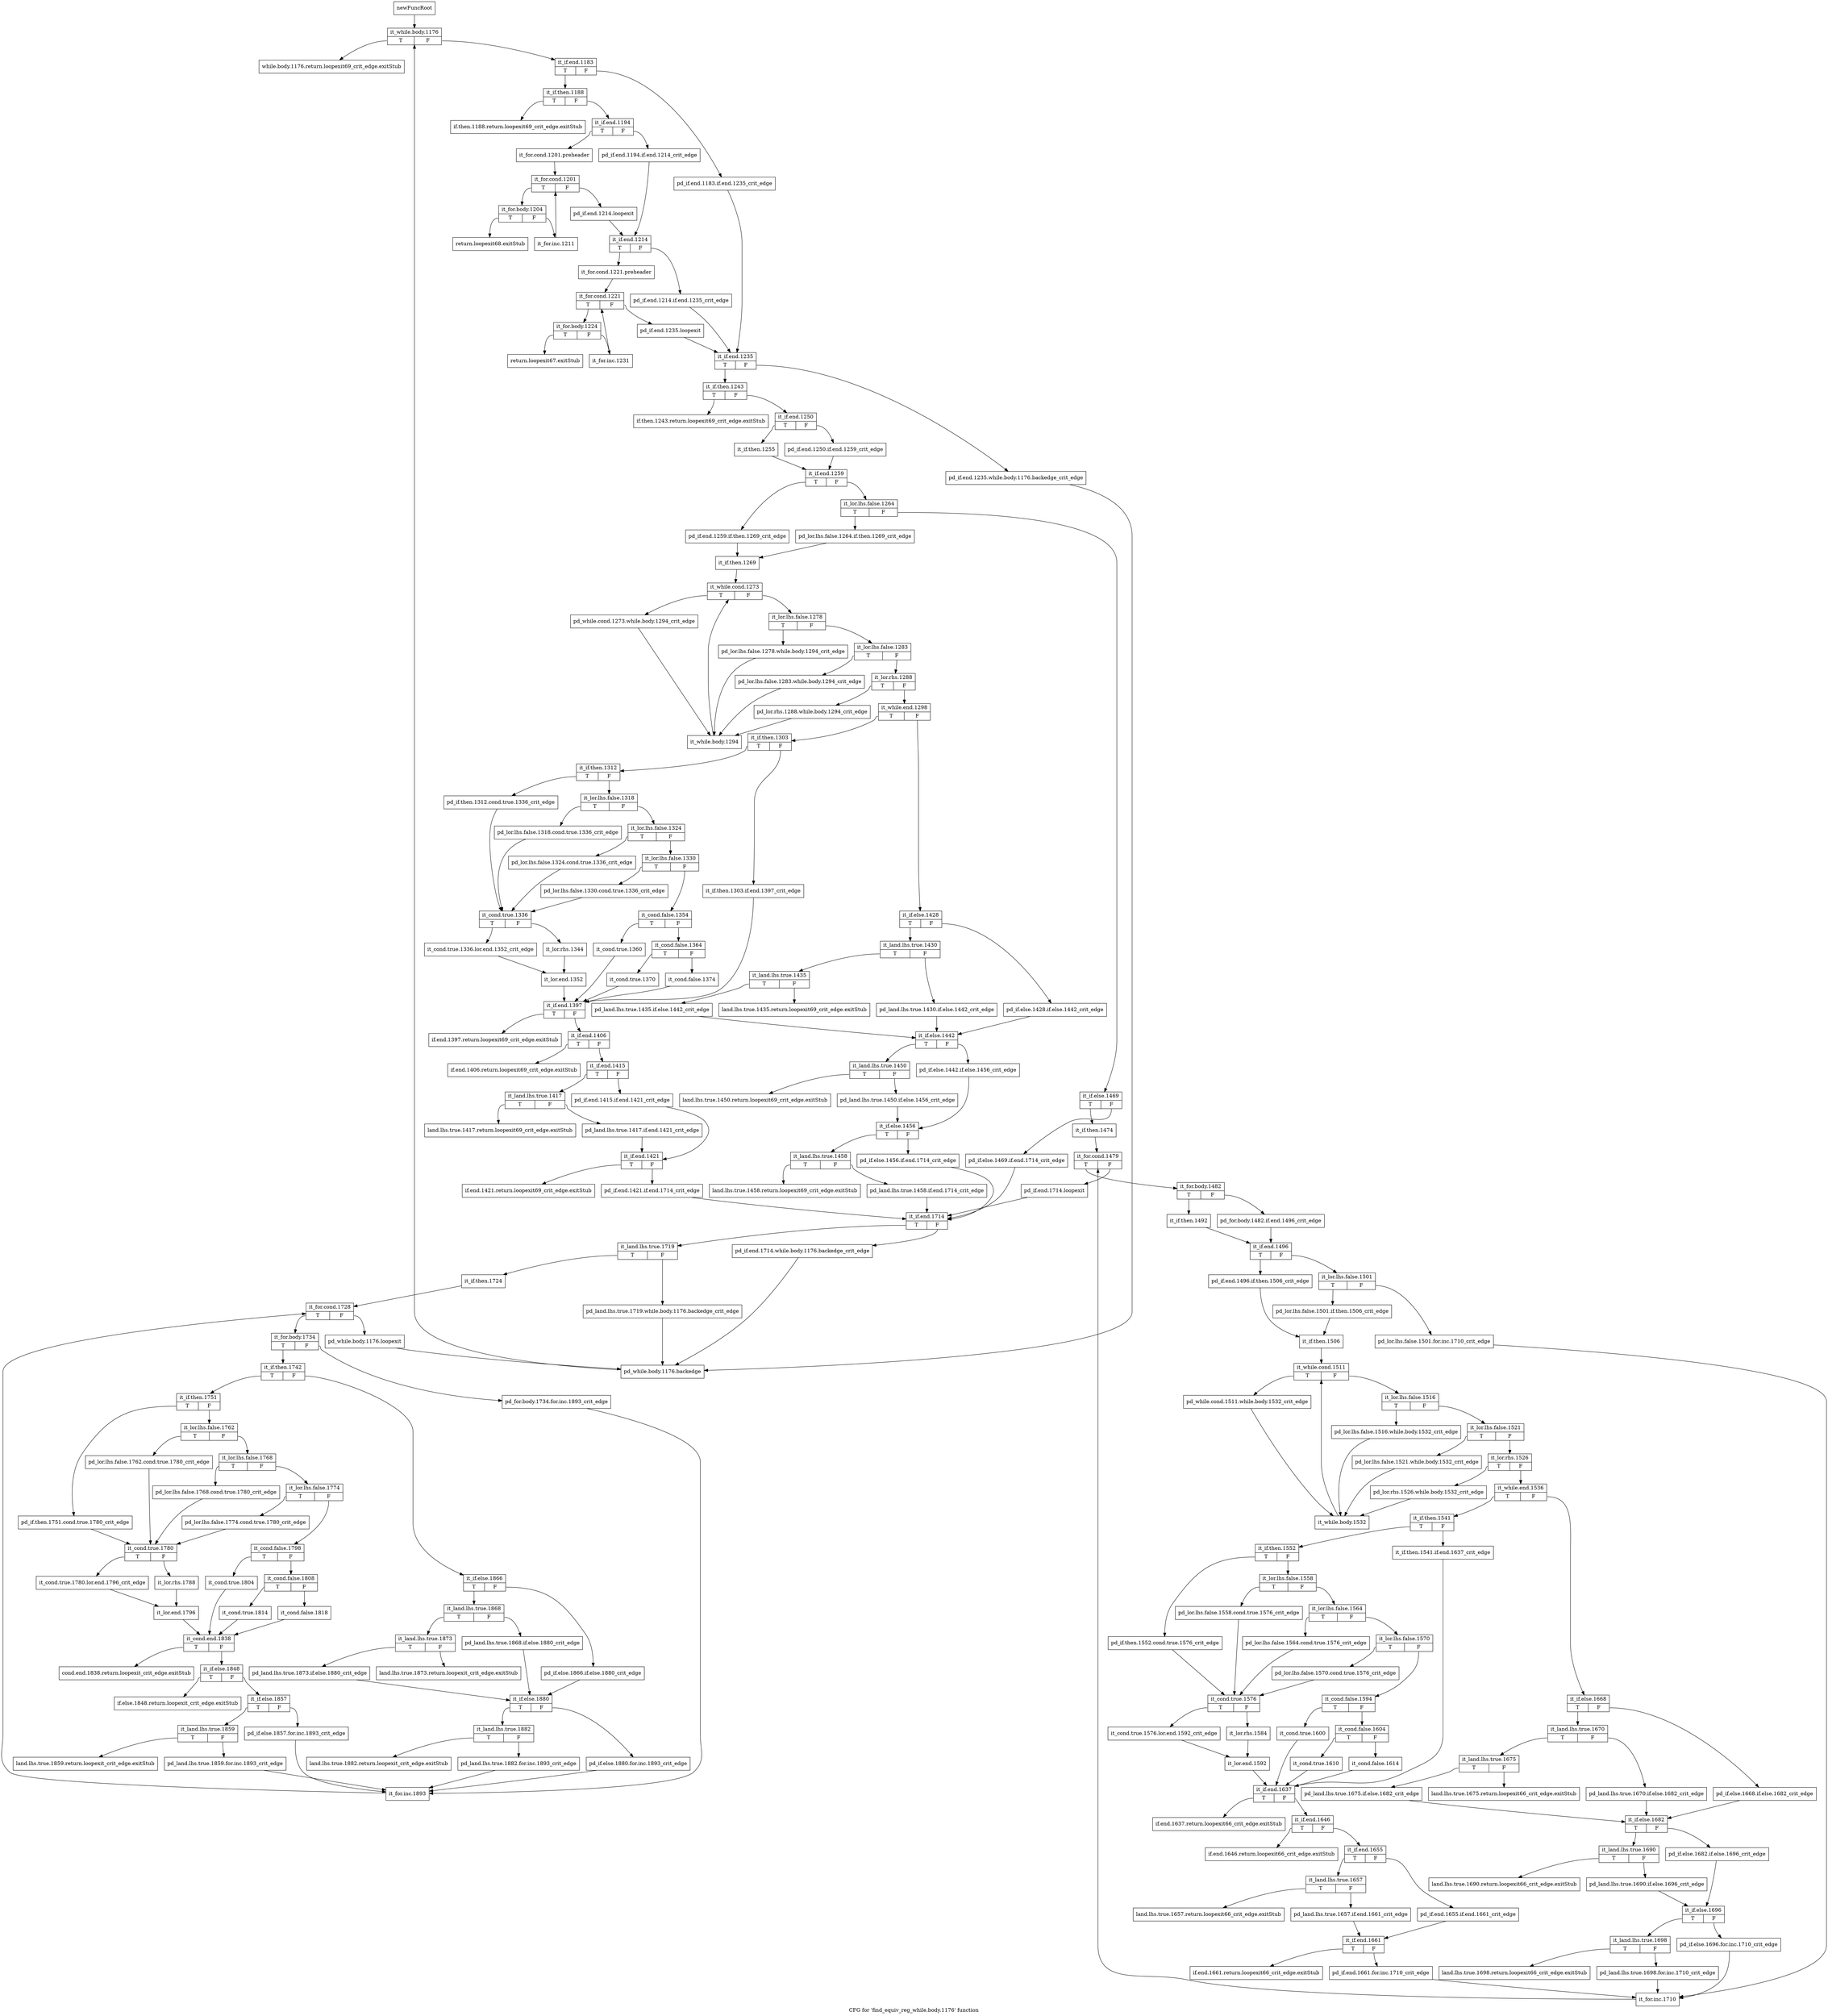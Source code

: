 digraph "CFG for 'find_equiv_reg_while.body.1176' function" {
	label="CFG for 'find_equiv_reg_while.body.1176' function";

	Node0xbb77190 [shape=record,label="{newFuncRoot}"];
	Node0xbb77190 -> Node0xbb77960;
	Node0xbb771e0 [shape=record,label="{while.body.1176.return.loopexit69_crit_edge.exitStub}"];
	Node0xbb77230 [shape=record,label="{if.then.1188.return.loopexit69_crit_edge.exitStub}"];
	Node0xbb77280 [shape=record,label="{if.then.1243.return.loopexit69_crit_edge.exitStub}"];
	Node0xbb772d0 [shape=record,label="{land.lhs.true.1675.return.loopexit66_crit_edge.exitStub}"];
	Node0xbb77320 [shape=record,label="{land.lhs.true.1690.return.loopexit66_crit_edge.exitStub}"];
	Node0xbb77370 [shape=record,label="{land.lhs.true.1698.return.loopexit66_crit_edge.exitStub}"];
	Node0xbb773c0 [shape=record,label="{if.end.1637.return.loopexit66_crit_edge.exitStub}"];
	Node0xbb77410 [shape=record,label="{if.end.1646.return.loopexit66_crit_edge.exitStub}"];
	Node0xbb77460 [shape=record,label="{land.lhs.true.1657.return.loopexit66_crit_edge.exitStub}"];
	Node0xbb774b0 [shape=record,label="{if.end.1661.return.loopexit66_crit_edge.exitStub}"];
	Node0xbb77500 [shape=record,label="{land.lhs.true.1435.return.loopexit69_crit_edge.exitStub}"];
	Node0xbb77550 [shape=record,label="{land.lhs.true.1450.return.loopexit69_crit_edge.exitStub}"];
	Node0xbb775a0 [shape=record,label="{land.lhs.true.1458.return.loopexit69_crit_edge.exitStub}"];
	Node0xbb775f0 [shape=record,label="{if.end.1397.return.loopexit69_crit_edge.exitStub}"];
	Node0xbb77640 [shape=record,label="{if.end.1406.return.loopexit69_crit_edge.exitStub}"];
	Node0xbb77690 [shape=record,label="{land.lhs.true.1417.return.loopexit69_crit_edge.exitStub}"];
	Node0xbb776e0 [shape=record,label="{if.end.1421.return.loopexit69_crit_edge.exitStub}"];
	Node0xbb77730 [shape=record,label="{land.lhs.true.1873.return.loopexit_crit_edge.exitStub}"];
	Node0xbb77780 [shape=record,label="{land.lhs.true.1882.return.loopexit_crit_edge.exitStub}"];
	Node0xbb777d0 [shape=record,label="{cond.end.1838.return.loopexit_crit_edge.exitStub}"];
	Node0xbb77820 [shape=record,label="{if.else.1848.return.loopexit_crit_edge.exitStub}"];
	Node0xbb77870 [shape=record,label="{land.lhs.true.1859.return.loopexit_crit_edge.exitStub}"];
	Node0xbb778c0 [shape=record,label="{return.loopexit67.exitStub}"];
	Node0xbb77910 [shape=record,label="{return.loopexit68.exitStub}"];
	Node0xbb77960 [shape=record,label="{it_while.body.1176|{<s0>T|<s1>F}}"];
	Node0xbb77960:s0 -> Node0xbb771e0;
	Node0xbb77960:s1 -> Node0xbb779b0;
	Node0xbb779b0 [shape=record,label="{it_if.end.1183|{<s0>T|<s1>F}}"];
	Node0xbb779b0:s0 -> Node0xbb77a50;
	Node0xbb779b0:s1 -> Node0xbb77a00;
	Node0xbb77a00 [shape=record,label="{pd_if.end.1183.if.end.1235_crit_edge}"];
	Node0xbb77a00 -> Node0xbb77dc0;
	Node0xbb77a50 [shape=record,label="{it_if.then.1188|{<s0>T|<s1>F}}"];
	Node0xbb77a50:s0 -> Node0xbb77230;
	Node0xbb77a50:s1 -> Node0xbb77aa0;
	Node0xbb77aa0 [shape=record,label="{it_if.end.1194|{<s0>T|<s1>F}}"];
	Node0xbb77aa0:s0 -> Node0xbb77b40;
	Node0xbb77aa0:s1 -> Node0xbb77af0;
	Node0xbb77af0 [shape=record,label="{pd_if.end.1194.if.end.1214_crit_edge}"];
	Node0xbb77af0 -> Node0xbb77c30;
	Node0xbb77b40 [shape=record,label="{it_for.cond.1201.preheader}"];
	Node0xbb77b40 -> Node0xbb77b90;
	Node0xbb77b90 [shape=record,label="{it_for.cond.1201|{<s0>T|<s1>F}}"];
	Node0xbb77b90:s0 -> Node0xbb7b470;
	Node0xbb77b90:s1 -> Node0xbb77be0;
	Node0xbb77be0 [shape=record,label="{pd_if.end.1214.loopexit}"];
	Node0xbb77be0 -> Node0xbb77c30;
	Node0xbb77c30 [shape=record,label="{it_if.end.1214|{<s0>T|<s1>F}}"];
	Node0xbb77c30:s0 -> Node0xbb77cd0;
	Node0xbb77c30:s1 -> Node0xbb77c80;
	Node0xbb77c80 [shape=record,label="{pd_if.end.1214.if.end.1235_crit_edge}"];
	Node0xbb77c80 -> Node0xbb77dc0;
	Node0xbb77cd0 [shape=record,label="{it_for.cond.1221.preheader}"];
	Node0xbb77cd0 -> Node0xbb77d20;
	Node0xbb77d20 [shape=record,label="{it_for.cond.1221|{<s0>T|<s1>F}}"];
	Node0xbb77d20:s0 -> Node0xbb7b3d0;
	Node0xbb77d20:s1 -> Node0xbb77d70;
	Node0xbb77d70 [shape=record,label="{pd_if.end.1235.loopexit}"];
	Node0xbb77d70 -> Node0xbb77dc0;
	Node0xbb77dc0 [shape=record,label="{it_if.end.1235|{<s0>T|<s1>F}}"];
	Node0xbb77dc0:s0 -> Node0xbb77e60;
	Node0xbb77dc0:s1 -> Node0xbb77e10;
	Node0xbb77e10 [shape=record,label="{pd_if.end.1235.while.body.1176.backedge_crit_edge}"];
	Node0xbb77e10 -> Node0xbb7a660;
	Node0xbb77e60 [shape=record,label="{it_if.then.1243|{<s0>T|<s1>F}}"];
	Node0xbb77e60:s0 -> Node0xbb77280;
	Node0xbb77e60:s1 -> Node0xbb77eb0;
	Node0xbb77eb0 [shape=record,label="{it_if.end.1250|{<s0>T|<s1>F}}"];
	Node0xbb77eb0:s0 -> Node0xbb77f50;
	Node0xbb77eb0:s1 -> Node0xbb77f00;
	Node0xbb77f00 [shape=record,label="{pd_if.end.1250.if.end.1259_crit_edge}"];
	Node0xbb77f00 -> Node0xbb77fa0;
	Node0xbb77f50 [shape=record,label="{it_if.then.1255}"];
	Node0xbb77f50 -> Node0xbb77fa0;
	Node0xbb77fa0 [shape=record,label="{it_if.end.1259|{<s0>T|<s1>F}}"];
	Node0xbb77fa0:s0 -> Node0xbb79530;
	Node0xbb77fa0:s1 -> Node0xbb77ff0;
	Node0xbb77ff0 [shape=record,label="{it_lor.lhs.false.1264|{<s0>T|<s1>F}}"];
	Node0xbb77ff0:s0 -> Node0xbb794e0;
	Node0xbb77ff0:s1 -> Node0xbb78040;
	Node0xbb78040 [shape=record,label="{it_if.else.1469|{<s0>T|<s1>F}}"];
	Node0xbb78040:s0 -> Node0xbb780e0;
	Node0xbb78040:s1 -> Node0xbb78090;
	Node0xbb78090 [shape=record,label="{pd_if.else.1469.if.end.1714_crit_edge}"];
	Node0xbb78090 -> Node0xbb7a430;
	Node0xbb780e0 [shape=record,label="{it_if.then.1474}"];
	Node0xbb780e0 -> Node0xbb78130;
	Node0xbb78130 [shape=record,label="{it_for.cond.1479|{<s0>T|<s1>F}}"];
	Node0xbb78130:s0 -> Node0xbb781d0;
	Node0xbb78130:s1 -> Node0xbb78180;
	Node0xbb78180 [shape=record,label="{pd_if.end.1714.loopexit}"];
	Node0xbb78180 -> Node0xbb7a430;
	Node0xbb781d0 [shape=record,label="{it_for.body.1482|{<s0>T|<s1>F}}"];
	Node0xbb781d0:s0 -> Node0xbb78270;
	Node0xbb781d0:s1 -> Node0xbb78220;
	Node0xbb78220 [shape=record,label="{pd_for.body.1482.if.end.1496_crit_edge}"];
	Node0xbb78220 -> Node0xbb782c0;
	Node0xbb78270 [shape=record,label="{it_if.then.1492}"];
	Node0xbb78270 -> Node0xbb782c0;
	Node0xbb782c0 [shape=record,label="{it_if.end.1496|{<s0>T|<s1>F}}"];
	Node0xbb782c0:s0 -> Node0xbb78400;
	Node0xbb782c0:s1 -> Node0xbb78310;
	Node0xbb78310 [shape=record,label="{it_lor.lhs.false.1501|{<s0>T|<s1>F}}"];
	Node0xbb78310:s0 -> Node0xbb783b0;
	Node0xbb78310:s1 -> Node0xbb78360;
	Node0xbb78360 [shape=record,label="{pd_lor.lhs.false.1501.for.inc.1710_crit_edge}"];
	Node0xbb78360 -> Node0xbb79300;
	Node0xbb783b0 [shape=record,label="{pd_lor.lhs.false.1501.if.then.1506_crit_edge}"];
	Node0xbb783b0 -> Node0xbb78450;
	Node0xbb78400 [shape=record,label="{pd_if.end.1496.if.then.1506_crit_edge}"];
	Node0xbb78400 -> Node0xbb78450;
	Node0xbb78450 [shape=record,label="{it_if.then.1506}"];
	Node0xbb78450 -> Node0xbb784a0;
	Node0xbb784a0 [shape=record,label="{it_while.cond.1511|{<s0>T|<s1>F}}"];
	Node0xbb784a0:s0 -> Node0xbb79440;
	Node0xbb784a0:s1 -> Node0xbb784f0;
	Node0xbb784f0 [shape=record,label="{it_lor.lhs.false.1516|{<s0>T|<s1>F}}"];
	Node0xbb784f0:s0 -> Node0xbb793f0;
	Node0xbb784f0:s1 -> Node0xbb78540;
	Node0xbb78540 [shape=record,label="{it_lor.lhs.false.1521|{<s0>T|<s1>F}}"];
	Node0xbb78540:s0 -> Node0xbb793a0;
	Node0xbb78540:s1 -> Node0xbb78590;
	Node0xbb78590 [shape=record,label="{it_lor.rhs.1526|{<s0>T|<s1>F}}"];
	Node0xbb78590:s0 -> Node0xbb79350;
	Node0xbb78590:s1 -> Node0xbb785e0;
	Node0xbb785e0 [shape=record,label="{it_while.end.1536|{<s0>T|<s1>F}}"];
	Node0xbb785e0:s0 -> Node0xbb78a90;
	Node0xbb785e0:s1 -> Node0xbb78630;
	Node0xbb78630 [shape=record,label="{it_if.else.1668|{<s0>T|<s1>F}}"];
	Node0xbb78630:s0 -> Node0xbb786d0;
	Node0xbb78630:s1 -> Node0xbb78680;
	Node0xbb78680 [shape=record,label="{pd_if.else.1668.if.else.1682_crit_edge}"];
	Node0xbb78680 -> Node0xbb78810;
	Node0xbb786d0 [shape=record,label="{it_land.lhs.true.1670|{<s0>T|<s1>F}}"];
	Node0xbb786d0:s0 -> Node0xbb78770;
	Node0xbb786d0:s1 -> Node0xbb78720;
	Node0xbb78720 [shape=record,label="{pd_land.lhs.true.1670.if.else.1682_crit_edge}"];
	Node0xbb78720 -> Node0xbb78810;
	Node0xbb78770 [shape=record,label="{it_land.lhs.true.1675|{<s0>T|<s1>F}}"];
	Node0xbb78770:s0 -> Node0xbb787c0;
	Node0xbb78770:s1 -> Node0xbb772d0;
	Node0xbb787c0 [shape=record,label="{pd_land.lhs.true.1675.if.else.1682_crit_edge}"];
	Node0xbb787c0 -> Node0xbb78810;
	Node0xbb78810 [shape=record,label="{it_if.else.1682|{<s0>T|<s1>F}}"];
	Node0xbb78810:s0 -> Node0xbb788b0;
	Node0xbb78810:s1 -> Node0xbb78860;
	Node0xbb78860 [shape=record,label="{pd_if.else.1682.if.else.1696_crit_edge}"];
	Node0xbb78860 -> Node0xbb78950;
	Node0xbb788b0 [shape=record,label="{it_land.lhs.true.1690|{<s0>T|<s1>F}}"];
	Node0xbb788b0:s0 -> Node0xbb77320;
	Node0xbb788b0:s1 -> Node0xbb78900;
	Node0xbb78900 [shape=record,label="{pd_land.lhs.true.1690.if.else.1696_crit_edge}"];
	Node0xbb78900 -> Node0xbb78950;
	Node0xbb78950 [shape=record,label="{it_if.else.1696|{<s0>T|<s1>F}}"];
	Node0xbb78950:s0 -> Node0xbb789f0;
	Node0xbb78950:s1 -> Node0xbb789a0;
	Node0xbb789a0 [shape=record,label="{pd_if.else.1696.for.inc.1710_crit_edge}"];
	Node0xbb789a0 -> Node0xbb79300;
	Node0xbb789f0 [shape=record,label="{it_land.lhs.true.1698|{<s0>T|<s1>F}}"];
	Node0xbb789f0:s0 -> Node0xbb77370;
	Node0xbb789f0:s1 -> Node0xbb78a40;
	Node0xbb78a40 [shape=record,label="{pd_land.lhs.true.1698.for.inc.1710_crit_edge}"];
	Node0xbb78a40 -> Node0xbb79300;
	Node0xbb78a90 [shape=record,label="{it_if.then.1541|{<s0>T|<s1>F}}"];
	Node0xbb78a90:s0 -> Node0xbb78b30;
	Node0xbb78a90:s1 -> Node0xbb78ae0;
	Node0xbb78ae0 [shape=record,label="{it_if.then.1541.if.end.1637_crit_edge}"];
	Node0xbb78ae0 -> Node0xbb79080;
	Node0xbb78b30 [shape=record,label="{it_if.then.1552|{<s0>T|<s1>F}}"];
	Node0xbb78b30:s0 -> Node0xbb78ef0;
	Node0xbb78b30:s1 -> Node0xbb78b80;
	Node0xbb78b80 [shape=record,label="{it_lor.lhs.false.1558|{<s0>T|<s1>F}}"];
	Node0xbb78b80:s0 -> Node0xbb78ea0;
	Node0xbb78b80:s1 -> Node0xbb78bd0;
	Node0xbb78bd0 [shape=record,label="{it_lor.lhs.false.1564|{<s0>T|<s1>F}}"];
	Node0xbb78bd0:s0 -> Node0xbb78e50;
	Node0xbb78bd0:s1 -> Node0xbb78c20;
	Node0xbb78c20 [shape=record,label="{it_lor.lhs.false.1570|{<s0>T|<s1>F}}"];
	Node0xbb78c20:s0 -> Node0xbb78e00;
	Node0xbb78c20:s1 -> Node0xbb78c70;
	Node0xbb78c70 [shape=record,label="{it_cond.false.1594|{<s0>T|<s1>F}}"];
	Node0xbb78c70:s0 -> Node0xbb78db0;
	Node0xbb78c70:s1 -> Node0xbb78cc0;
	Node0xbb78cc0 [shape=record,label="{it_cond.false.1604|{<s0>T|<s1>F}}"];
	Node0xbb78cc0:s0 -> Node0xbb78d60;
	Node0xbb78cc0:s1 -> Node0xbb78d10;
	Node0xbb78d10 [shape=record,label="{it_cond.false.1614}"];
	Node0xbb78d10 -> Node0xbb79080;
	Node0xbb78d60 [shape=record,label="{it_cond.true.1610}"];
	Node0xbb78d60 -> Node0xbb79080;
	Node0xbb78db0 [shape=record,label="{it_cond.true.1600}"];
	Node0xbb78db0 -> Node0xbb79080;
	Node0xbb78e00 [shape=record,label="{pd_lor.lhs.false.1570.cond.true.1576_crit_edge}"];
	Node0xbb78e00 -> Node0xbb78f40;
	Node0xbb78e50 [shape=record,label="{pd_lor.lhs.false.1564.cond.true.1576_crit_edge}"];
	Node0xbb78e50 -> Node0xbb78f40;
	Node0xbb78ea0 [shape=record,label="{pd_lor.lhs.false.1558.cond.true.1576_crit_edge}"];
	Node0xbb78ea0 -> Node0xbb78f40;
	Node0xbb78ef0 [shape=record,label="{pd_if.then.1552.cond.true.1576_crit_edge}"];
	Node0xbb78ef0 -> Node0xbb78f40;
	Node0xbb78f40 [shape=record,label="{it_cond.true.1576|{<s0>T|<s1>F}}"];
	Node0xbb78f40:s0 -> Node0xbb78fe0;
	Node0xbb78f40:s1 -> Node0xbb78f90;
	Node0xbb78f90 [shape=record,label="{it_lor.rhs.1584}"];
	Node0xbb78f90 -> Node0xbb79030;
	Node0xbb78fe0 [shape=record,label="{it_cond.true.1576.lor.end.1592_crit_edge}"];
	Node0xbb78fe0 -> Node0xbb79030;
	Node0xbb79030 [shape=record,label="{it_lor.end.1592}"];
	Node0xbb79030 -> Node0xbb79080;
	Node0xbb79080 [shape=record,label="{it_if.end.1637|{<s0>T|<s1>F}}"];
	Node0xbb79080:s0 -> Node0xbb773c0;
	Node0xbb79080:s1 -> Node0xbb790d0;
	Node0xbb790d0 [shape=record,label="{it_if.end.1646|{<s0>T|<s1>F}}"];
	Node0xbb790d0:s0 -> Node0xbb77410;
	Node0xbb790d0:s1 -> Node0xbb79120;
	Node0xbb79120 [shape=record,label="{it_if.end.1655|{<s0>T|<s1>F}}"];
	Node0xbb79120:s0 -> Node0xbb791c0;
	Node0xbb79120:s1 -> Node0xbb79170;
	Node0xbb79170 [shape=record,label="{pd_if.end.1655.if.end.1661_crit_edge}"];
	Node0xbb79170 -> Node0xbb79260;
	Node0xbb791c0 [shape=record,label="{it_land.lhs.true.1657|{<s0>T|<s1>F}}"];
	Node0xbb791c0:s0 -> Node0xbb77460;
	Node0xbb791c0:s1 -> Node0xbb79210;
	Node0xbb79210 [shape=record,label="{pd_land.lhs.true.1657.if.end.1661_crit_edge}"];
	Node0xbb79210 -> Node0xbb79260;
	Node0xbb79260 [shape=record,label="{it_if.end.1661|{<s0>T|<s1>F}}"];
	Node0xbb79260:s0 -> Node0xbb774b0;
	Node0xbb79260:s1 -> Node0xbb792b0;
	Node0xbb792b0 [shape=record,label="{pd_if.end.1661.for.inc.1710_crit_edge}"];
	Node0xbb792b0 -> Node0xbb79300;
	Node0xbb79300 [shape=record,label="{it_for.inc.1710}"];
	Node0xbb79300 -> Node0xbb78130;
	Node0xbb79350 [shape=record,label="{pd_lor.rhs.1526.while.body.1532_crit_edge}"];
	Node0xbb79350 -> Node0xbb79490;
	Node0xbb793a0 [shape=record,label="{pd_lor.lhs.false.1521.while.body.1532_crit_edge}"];
	Node0xbb793a0 -> Node0xbb79490;
	Node0xbb793f0 [shape=record,label="{pd_lor.lhs.false.1516.while.body.1532_crit_edge}"];
	Node0xbb793f0 -> Node0xbb79490;
	Node0xbb79440 [shape=record,label="{pd_while.cond.1511.while.body.1532_crit_edge}"];
	Node0xbb79440 -> Node0xbb79490;
	Node0xbb79490 [shape=record,label="{it_while.body.1532}"];
	Node0xbb79490 -> Node0xbb784a0;
	Node0xbb794e0 [shape=record,label="{pd_lor.lhs.false.1264.if.then.1269_crit_edge}"];
	Node0xbb794e0 -> Node0xbb79580;
	Node0xbb79530 [shape=record,label="{pd_if.end.1259.if.then.1269_crit_edge}"];
	Node0xbb79530 -> Node0xbb79580;
	Node0xbb79580 [shape=record,label="{it_if.then.1269}"];
	Node0xbb79580 -> Node0xbb795d0;
	Node0xbb795d0 [shape=record,label="{it_while.cond.1273|{<s0>T|<s1>F}}"];
	Node0xbb795d0:s0 -> Node0xbb7b330;
	Node0xbb795d0:s1 -> Node0xbb79620;
	Node0xbb79620 [shape=record,label="{it_lor.lhs.false.1278|{<s0>T|<s1>F}}"];
	Node0xbb79620:s0 -> Node0xbb7b2e0;
	Node0xbb79620:s1 -> Node0xbb79670;
	Node0xbb79670 [shape=record,label="{it_lor.lhs.false.1283|{<s0>T|<s1>F}}"];
	Node0xbb79670:s0 -> Node0xbb7b290;
	Node0xbb79670:s1 -> Node0xbb796c0;
	Node0xbb796c0 [shape=record,label="{it_lor.rhs.1288|{<s0>T|<s1>F}}"];
	Node0xbb796c0:s0 -> Node0xbb7b240;
	Node0xbb796c0:s1 -> Node0xbb79710;
	Node0xbb79710 [shape=record,label="{it_while.end.1298|{<s0>T|<s1>F}}"];
	Node0xbb79710:s0 -> Node0xbb79bc0;
	Node0xbb79710:s1 -> Node0xbb79760;
	Node0xbb79760 [shape=record,label="{it_if.else.1428|{<s0>T|<s1>F}}"];
	Node0xbb79760:s0 -> Node0xbb79800;
	Node0xbb79760:s1 -> Node0xbb797b0;
	Node0xbb797b0 [shape=record,label="{pd_if.else.1428.if.else.1442_crit_edge}"];
	Node0xbb797b0 -> Node0xbb79940;
	Node0xbb79800 [shape=record,label="{it_land.lhs.true.1430|{<s0>T|<s1>F}}"];
	Node0xbb79800:s0 -> Node0xbb798a0;
	Node0xbb79800:s1 -> Node0xbb79850;
	Node0xbb79850 [shape=record,label="{pd_land.lhs.true.1430.if.else.1442_crit_edge}"];
	Node0xbb79850 -> Node0xbb79940;
	Node0xbb798a0 [shape=record,label="{it_land.lhs.true.1435|{<s0>T|<s1>F}}"];
	Node0xbb798a0:s0 -> Node0xbb798f0;
	Node0xbb798a0:s1 -> Node0xbb77500;
	Node0xbb798f0 [shape=record,label="{pd_land.lhs.true.1435.if.else.1442_crit_edge}"];
	Node0xbb798f0 -> Node0xbb79940;
	Node0xbb79940 [shape=record,label="{it_if.else.1442|{<s0>T|<s1>F}}"];
	Node0xbb79940:s0 -> Node0xbb799e0;
	Node0xbb79940:s1 -> Node0xbb79990;
	Node0xbb79990 [shape=record,label="{pd_if.else.1442.if.else.1456_crit_edge}"];
	Node0xbb79990 -> Node0xbb79a80;
	Node0xbb799e0 [shape=record,label="{it_land.lhs.true.1450|{<s0>T|<s1>F}}"];
	Node0xbb799e0:s0 -> Node0xbb77550;
	Node0xbb799e0:s1 -> Node0xbb79a30;
	Node0xbb79a30 [shape=record,label="{pd_land.lhs.true.1450.if.else.1456_crit_edge}"];
	Node0xbb79a30 -> Node0xbb79a80;
	Node0xbb79a80 [shape=record,label="{it_if.else.1456|{<s0>T|<s1>F}}"];
	Node0xbb79a80:s0 -> Node0xbb79b20;
	Node0xbb79a80:s1 -> Node0xbb79ad0;
	Node0xbb79ad0 [shape=record,label="{pd_if.else.1456.if.end.1714_crit_edge}"];
	Node0xbb79ad0 -> Node0xbb7a430;
	Node0xbb79b20 [shape=record,label="{it_land.lhs.true.1458|{<s0>T|<s1>F}}"];
	Node0xbb79b20:s0 -> Node0xbb775a0;
	Node0xbb79b20:s1 -> Node0xbb79b70;
	Node0xbb79b70 [shape=record,label="{pd_land.lhs.true.1458.if.end.1714_crit_edge}"];
	Node0xbb79b70 -> Node0xbb7a430;
	Node0xbb79bc0 [shape=record,label="{it_if.then.1303|{<s0>T|<s1>F}}"];
	Node0xbb79bc0:s0 -> Node0xbb79c60;
	Node0xbb79bc0:s1 -> Node0xbb79c10;
	Node0xbb79c10 [shape=record,label="{it_if.then.1303.if.end.1397_crit_edge}"];
	Node0xbb79c10 -> Node0xbb7a1b0;
	Node0xbb79c60 [shape=record,label="{it_if.then.1312|{<s0>T|<s1>F}}"];
	Node0xbb79c60:s0 -> Node0xbb7a020;
	Node0xbb79c60:s1 -> Node0xbb79cb0;
	Node0xbb79cb0 [shape=record,label="{it_lor.lhs.false.1318|{<s0>T|<s1>F}}"];
	Node0xbb79cb0:s0 -> Node0xbb79fd0;
	Node0xbb79cb0:s1 -> Node0xbb79d00;
	Node0xbb79d00 [shape=record,label="{it_lor.lhs.false.1324|{<s0>T|<s1>F}}"];
	Node0xbb79d00:s0 -> Node0xbb79f80;
	Node0xbb79d00:s1 -> Node0xbb79d50;
	Node0xbb79d50 [shape=record,label="{it_lor.lhs.false.1330|{<s0>T|<s1>F}}"];
	Node0xbb79d50:s0 -> Node0xbb79f30;
	Node0xbb79d50:s1 -> Node0xbb79da0;
	Node0xbb79da0 [shape=record,label="{it_cond.false.1354|{<s0>T|<s1>F}}"];
	Node0xbb79da0:s0 -> Node0xbb79ee0;
	Node0xbb79da0:s1 -> Node0xbb79df0;
	Node0xbb79df0 [shape=record,label="{it_cond.false.1364|{<s0>T|<s1>F}}"];
	Node0xbb79df0:s0 -> Node0xbb79e90;
	Node0xbb79df0:s1 -> Node0xbb79e40;
	Node0xbb79e40 [shape=record,label="{it_cond.false.1374}"];
	Node0xbb79e40 -> Node0xbb7a1b0;
	Node0xbb79e90 [shape=record,label="{it_cond.true.1370}"];
	Node0xbb79e90 -> Node0xbb7a1b0;
	Node0xbb79ee0 [shape=record,label="{it_cond.true.1360}"];
	Node0xbb79ee0 -> Node0xbb7a1b0;
	Node0xbb79f30 [shape=record,label="{pd_lor.lhs.false.1330.cond.true.1336_crit_edge}"];
	Node0xbb79f30 -> Node0xbb7a070;
	Node0xbb79f80 [shape=record,label="{pd_lor.lhs.false.1324.cond.true.1336_crit_edge}"];
	Node0xbb79f80 -> Node0xbb7a070;
	Node0xbb79fd0 [shape=record,label="{pd_lor.lhs.false.1318.cond.true.1336_crit_edge}"];
	Node0xbb79fd0 -> Node0xbb7a070;
	Node0xbb7a020 [shape=record,label="{pd_if.then.1312.cond.true.1336_crit_edge}"];
	Node0xbb7a020 -> Node0xbb7a070;
	Node0xbb7a070 [shape=record,label="{it_cond.true.1336|{<s0>T|<s1>F}}"];
	Node0xbb7a070:s0 -> Node0xbb7a110;
	Node0xbb7a070:s1 -> Node0xbb7a0c0;
	Node0xbb7a0c0 [shape=record,label="{it_lor.rhs.1344}"];
	Node0xbb7a0c0 -> Node0xbb7a160;
	Node0xbb7a110 [shape=record,label="{it_cond.true.1336.lor.end.1352_crit_edge}"];
	Node0xbb7a110 -> Node0xbb7a160;
	Node0xbb7a160 [shape=record,label="{it_lor.end.1352}"];
	Node0xbb7a160 -> Node0xbb7a1b0;
	Node0xbb7a1b0 [shape=record,label="{it_if.end.1397|{<s0>T|<s1>F}}"];
	Node0xbb7a1b0:s0 -> Node0xbb775f0;
	Node0xbb7a1b0:s1 -> Node0xbb7a200;
	Node0xbb7a200 [shape=record,label="{it_if.end.1406|{<s0>T|<s1>F}}"];
	Node0xbb7a200:s0 -> Node0xbb77640;
	Node0xbb7a200:s1 -> Node0xbb7a250;
	Node0xbb7a250 [shape=record,label="{it_if.end.1415|{<s0>T|<s1>F}}"];
	Node0xbb7a250:s0 -> Node0xbb7a2f0;
	Node0xbb7a250:s1 -> Node0xbb7a2a0;
	Node0xbb7a2a0 [shape=record,label="{pd_if.end.1415.if.end.1421_crit_edge}"];
	Node0xbb7a2a0 -> Node0xbb7a390;
	Node0xbb7a2f0 [shape=record,label="{it_land.lhs.true.1417|{<s0>T|<s1>F}}"];
	Node0xbb7a2f0:s0 -> Node0xbb77690;
	Node0xbb7a2f0:s1 -> Node0xbb7a340;
	Node0xbb7a340 [shape=record,label="{pd_land.lhs.true.1417.if.end.1421_crit_edge}"];
	Node0xbb7a340 -> Node0xbb7a390;
	Node0xbb7a390 [shape=record,label="{it_if.end.1421|{<s0>T|<s1>F}}"];
	Node0xbb7a390:s0 -> Node0xbb776e0;
	Node0xbb7a390:s1 -> Node0xbb7a3e0;
	Node0xbb7a3e0 [shape=record,label="{pd_if.end.1421.if.end.1714_crit_edge}"];
	Node0xbb7a3e0 -> Node0xbb7a430;
	Node0xbb7a430 [shape=record,label="{it_if.end.1714|{<s0>T|<s1>F}}"];
	Node0xbb7a430:s0 -> Node0xbb7a4d0;
	Node0xbb7a430:s1 -> Node0xbb7a480;
	Node0xbb7a480 [shape=record,label="{pd_if.end.1714.while.body.1176.backedge_crit_edge}"];
	Node0xbb7a480 -> Node0xbb7a660;
	Node0xbb7a4d0 [shape=record,label="{it_land.lhs.true.1719|{<s0>T|<s1>F}}"];
	Node0xbb7a4d0:s0 -> Node0xbb7a570;
	Node0xbb7a4d0:s1 -> Node0xbb7a520;
	Node0xbb7a520 [shape=record,label="{pd_land.lhs.true.1719.while.body.1176.backedge_crit_edge}"];
	Node0xbb7a520 -> Node0xbb7a660;
	Node0xbb7a570 [shape=record,label="{it_if.then.1724}"];
	Node0xbb7a570 -> Node0xbb7a5c0;
	Node0xbb7a5c0 [shape=record,label="{it_for.cond.1728|{<s0>T|<s1>F}}"];
	Node0xbb7a5c0:s0 -> Node0xbb7a6b0;
	Node0xbb7a5c0:s1 -> Node0xbb7a610;
	Node0xbb7a610 [shape=record,label="{pd_while.body.1176.loopexit}"];
	Node0xbb7a610 -> Node0xbb7a660;
	Node0xbb7a660 [shape=record,label="{pd_while.body.1176.backedge}"];
	Node0xbb7a660 -> Node0xbb77960;
	Node0xbb7a6b0 [shape=record,label="{it_for.body.1734|{<s0>T|<s1>F}}"];
	Node0xbb7a6b0:s0 -> Node0xbb7a750;
	Node0xbb7a6b0:s1 -> Node0xbb7a700;
	Node0xbb7a700 [shape=record,label="{pd_for.body.1734.for.inc.1893_crit_edge}"];
	Node0xbb7a700 -> Node0xbb7b1f0;
	Node0xbb7a750 [shape=record,label="{it_if.then.1742|{<s0>T|<s1>F}}"];
	Node0xbb7a750:s0 -> Node0xbb7aac0;
	Node0xbb7a750:s1 -> Node0xbb7a7a0;
	Node0xbb7a7a0 [shape=record,label="{it_if.else.1866|{<s0>T|<s1>F}}"];
	Node0xbb7a7a0:s0 -> Node0xbb7a840;
	Node0xbb7a7a0:s1 -> Node0xbb7a7f0;
	Node0xbb7a7f0 [shape=record,label="{pd_if.else.1866.if.else.1880_crit_edge}"];
	Node0xbb7a7f0 -> Node0xbb7a980;
	Node0xbb7a840 [shape=record,label="{it_land.lhs.true.1868|{<s0>T|<s1>F}}"];
	Node0xbb7a840:s0 -> Node0xbb7a8e0;
	Node0xbb7a840:s1 -> Node0xbb7a890;
	Node0xbb7a890 [shape=record,label="{pd_land.lhs.true.1868.if.else.1880_crit_edge}"];
	Node0xbb7a890 -> Node0xbb7a980;
	Node0xbb7a8e0 [shape=record,label="{it_land.lhs.true.1873|{<s0>T|<s1>F}}"];
	Node0xbb7a8e0:s0 -> Node0xbb7a930;
	Node0xbb7a8e0:s1 -> Node0xbb77730;
	Node0xbb7a930 [shape=record,label="{pd_land.lhs.true.1873.if.else.1880_crit_edge}"];
	Node0xbb7a930 -> Node0xbb7a980;
	Node0xbb7a980 [shape=record,label="{it_if.else.1880|{<s0>T|<s1>F}}"];
	Node0xbb7a980:s0 -> Node0xbb7aa20;
	Node0xbb7a980:s1 -> Node0xbb7a9d0;
	Node0xbb7a9d0 [shape=record,label="{pd_if.else.1880.for.inc.1893_crit_edge}"];
	Node0xbb7a9d0 -> Node0xbb7b1f0;
	Node0xbb7aa20 [shape=record,label="{it_land.lhs.true.1882|{<s0>T|<s1>F}}"];
	Node0xbb7aa20:s0 -> Node0xbb77780;
	Node0xbb7aa20:s1 -> Node0xbb7aa70;
	Node0xbb7aa70 [shape=record,label="{pd_land.lhs.true.1882.for.inc.1893_crit_edge}"];
	Node0xbb7aa70 -> Node0xbb7b1f0;
	Node0xbb7aac0 [shape=record,label="{it_if.then.1751|{<s0>T|<s1>F}}"];
	Node0xbb7aac0:s0 -> Node0xbb7ae80;
	Node0xbb7aac0:s1 -> Node0xbb7ab10;
	Node0xbb7ab10 [shape=record,label="{it_lor.lhs.false.1762|{<s0>T|<s1>F}}"];
	Node0xbb7ab10:s0 -> Node0xbb7ae30;
	Node0xbb7ab10:s1 -> Node0xbb7ab60;
	Node0xbb7ab60 [shape=record,label="{it_lor.lhs.false.1768|{<s0>T|<s1>F}}"];
	Node0xbb7ab60:s0 -> Node0xbb7ade0;
	Node0xbb7ab60:s1 -> Node0xbb7abb0;
	Node0xbb7abb0 [shape=record,label="{it_lor.lhs.false.1774|{<s0>T|<s1>F}}"];
	Node0xbb7abb0:s0 -> Node0xbb7ad90;
	Node0xbb7abb0:s1 -> Node0xbb7ac00;
	Node0xbb7ac00 [shape=record,label="{it_cond.false.1798|{<s0>T|<s1>F}}"];
	Node0xbb7ac00:s0 -> Node0xbb7ad40;
	Node0xbb7ac00:s1 -> Node0xbb7ac50;
	Node0xbb7ac50 [shape=record,label="{it_cond.false.1808|{<s0>T|<s1>F}}"];
	Node0xbb7ac50:s0 -> Node0xbb7acf0;
	Node0xbb7ac50:s1 -> Node0xbb7aca0;
	Node0xbb7aca0 [shape=record,label="{it_cond.false.1818}"];
	Node0xbb7aca0 -> Node0xbb7b010;
	Node0xbb7acf0 [shape=record,label="{it_cond.true.1814}"];
	Node0xbb7acf0 -> Node0xbb7b010;
	Node0xbb7ad40 [shape=record,label="{it_cond.true.1804}"];
	Node0xbb7ad40 -> Node0xbb7b010;
	Node0xbb7ad90 [shape=record,label="{pd_lor.lhs.false.1774.cond.true.1780_crit_edge}"];
	Node0xbb7ad90 -> Node0xbb7aed0;
	Node0xbb7ade0 [shape=record,label="{pd_lor.lhs.false.1768.cond.true.1780_crit_edge}"];
	Node0xbb7ade0 -> Node0xbb7aed0;
	Node0xbb7ae30 [shape=record,label="{pd_lor.lhs.false.1762.cond.true.1780_crit_edge}"];
	Node0xbb7ae30 -> Node0xbb7aed0;
	Node0xbb7ae80 [shape=record,label="{pd_if.then.1751.cond.true.1780_crit_edge}"];
	Node0xbb7ae80 -> Node0xbb7aed0;
	Node0xbb7aed0 [shape=record,label="{it_cond.true.1780|{<s0>T|<s1>F}}"];
	Node0xbb7aed0:s0 -> Node0xbb7af70;
	Node0xbb7aed0:s1 -> Node0xbb7af20;
	Node0xbb7af20 [shape=record,label="{it_lor.rhs.1788}"];
	Node0xbb7af20 -> Node0xbb7afc0;
	Node0xbb7af70 [shape=record,label="{it_cond.true.1780.lor.end.1796_crit_edge}"];
	Node0xbb7af70 -> Node0xbb7afc0;
	Node0xbb7afc0 [shape=record,label="{it_lor.end.1796}"];
	Node0xbb7afc0 -> Node0xbb7b010;
	Node0xbb7b010 [shape=record,label="{it_cond.end.1838|{<s0>T|<s1>F}}"];
	Node0xbb7b010:s0 -> Node0xbb777d0;
	Node0xbb7b010:s1 -> Node0xbb7b060;
	Node0xbb7b060 [shape=record,label="{it_if.else.1848|{<s0>T|<s1>F}}"];
	Node0xbb7b060:s0 -> Node0xbb77820;
	Node0xbb7b060:s1 -> Node0xbb7b0b0;
	Node0xbb7b0b0 [shape=record,label="{it_if.else.1857|{<s0>T|<s1>F}}"];
	Node0xbb7b0b0:s0 -> Node0xbb7b150;
	Node0xbb7b0b0:s1 -> Node0xbb7b100;
	Node0xbb7b100 [shape=record,label="{pd_if.else.1857.for.inc.1893_crit_edge}"];
	Node0xbb7b100 -> Node0xbb7b1f0;
	Node0xbb7b150 [shape=record,label="{it_land.lhs.true.1859|{<s0>T|<s1>F}}"];
	Node0xbb7b150:s0 -> Node0xbb77870;
	Node0xbb7b150:s1 -> Node0xbb7b1a0;
	Node0xbb7b1a0 [shape=record,label="{pd_land.lhs.true.1859.for.inc.1893_crit_edge}"];
	Node0xbb7b1a0 -> Node0xbb7b1f0;
	Node0xbb7b1f0 [shape=record,label="{it_for.inc.1893}"];
	Node0xbb7b1f0 -> Node0xbb7a5c0;
	Node0xbb7b240 [shape=record,label="{pd_lor.rhs.1288.while.body.1294_crit_edge}"];
	Node0xbb7b240 -> Node0xbb7b380;
	Node0xbb7b290 [shape=record,label="{pd_lor.lhs.false.1283.while.body.1294_crit_edge}"];
	Node0xbb7b290 -> Node0xbb7b380;
	Node0xbb7b2e0 [shape=record,label="{pd_lor.lhs.false.1278.while.body.1294_crit_edge}"];
	Node0xbb7b2e0 -> Node0xbb7b380;
	Node0xbb7b330 [shape=record,label="{pd_while.cond.1273.while.body.1294_crit_edge}"];
	Node0xbb7b330 -> Node0xbb7b380;
	Node0xbb7b380 [shape=record,label="{it_while.body.1294}"];
	Node0xbb7b380 -> Node0xbb795d0;
	Node0xbb7b3d0 [shape=record,label="{it_for.body.1224|{<s0>T|<s1>F}}"];
	Node0xbb7b3d0:s0 -> Node0xbb778c0;
	Node0xbb7b3d0:s1 -> Node0xbb7b420;
	Node0xbb7b420 [shape=record,label="{it_for.inc.1231}"];
	Node0xbb7b420 -> Node0xbb77d20;
	Node0xbb7b470 [shape=record,label="{it_for.body.1204|{<s0>T|<s1>F}}"];
	Node0xbb7b470:s0 -> Node0xbb77910;
	Node0xbb7b470:s1 -> Node0xbb7b4c0;
	Node0xbb7b4c0 [shape=record,label="{it_for.inc.1211}"];
	Node0xbb7b4c0 -> Node0xbb77b90;
}
